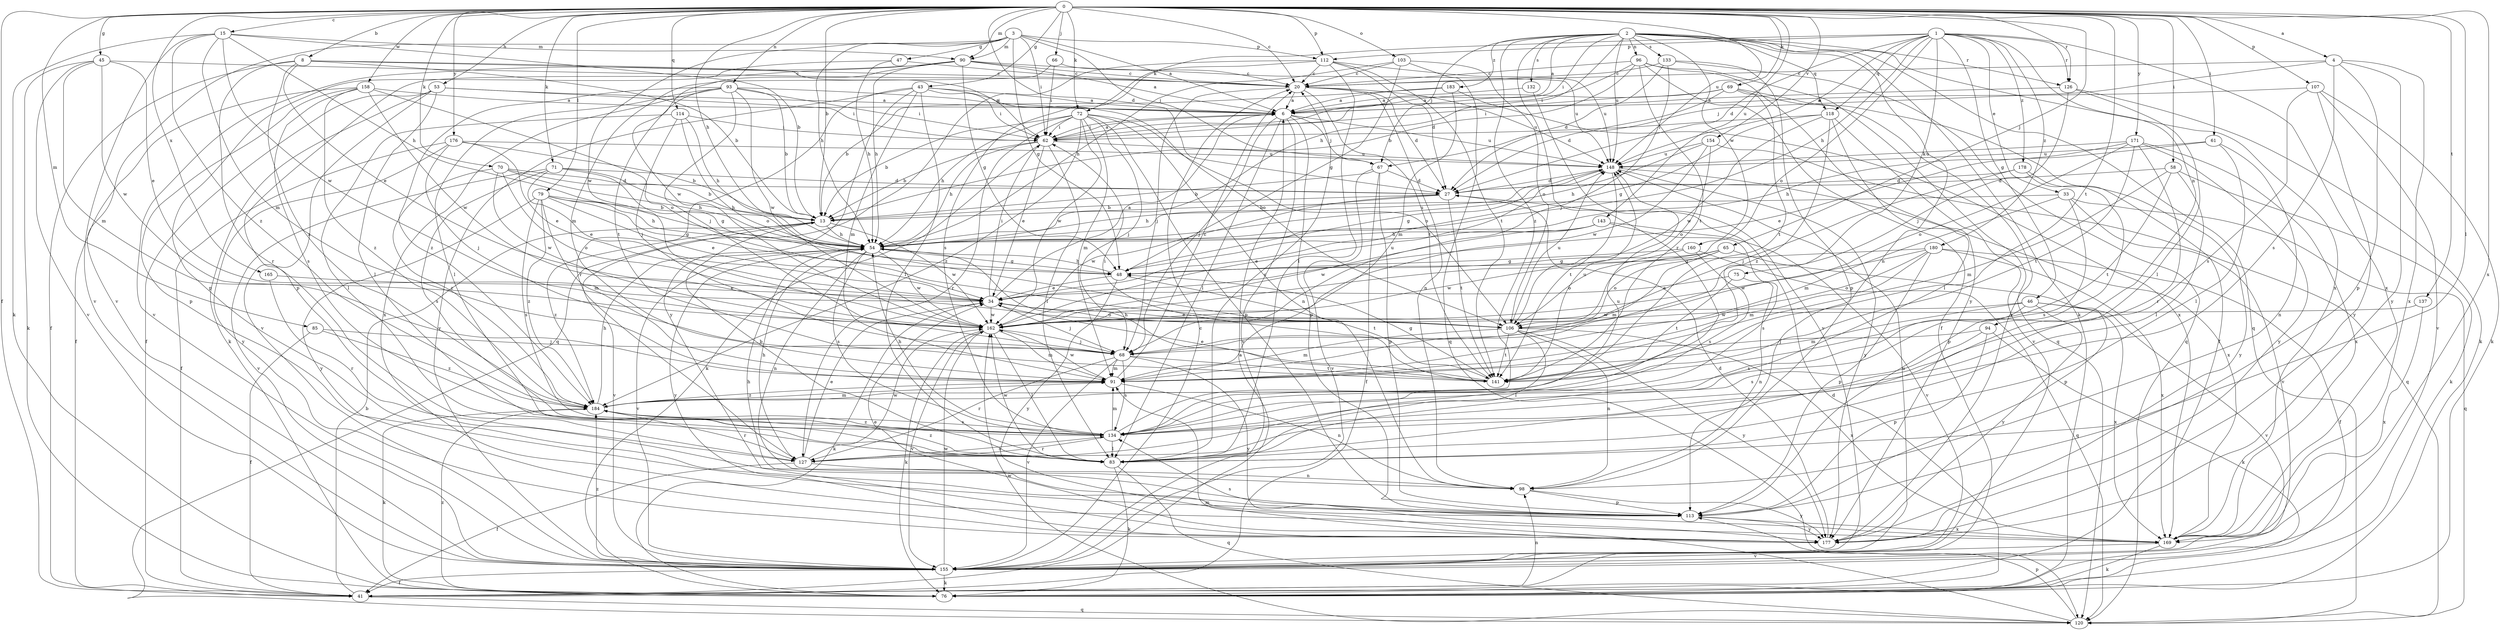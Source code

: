 strict digraph  {
0;
1;
2;
3;
4;
6;
8;
13;
15;
20;
27;
33;
34;
41;
43;
45;
46;
47;
48;
53;
54;
58;
61;
62;
65;
66;
67;
68;
69;
70;
71;
72;
75;
76;
79;
83;
85;
90;
91;
93;
94;
96;
98;
103;
106;
107;
112;
113;
114;
118;
120;
126;
127;
132;
133;
134;
137;
141;
143;
148;
154;
155;
158;
160;
162;
165;
169;
171;
176;
177;
178;
180;
183;
184;
0 -> 4  [label=a];
0 -> 8  [label=b];
0 -> 13  [label=b];
0 -> 15  [label=c];
0 -> 20  [label=c];
0 -> 27  [label=d];
0 -> 41  [label=f];
0 -> 43  [label=g];
0 -> 45  [label=g];
0 -> 53  [label=h];
0 -> 54  [label=h];
0 -> 58  [label=i];
0 -> 61  [label=i];
0 -> 65  [label=j];
0 -> 66  [label=j];
0 -> 69  [label=k];
0 -> 70  [label=k];
0 -> 71  [label=k];
0 -> 72  [label=k];
0 -> 79  [label=l];
0 -> 83  [label=l];
0 -> 85  [label=m];
0 -> 90  [label=m];
0 -> 93  [label=n];
0 -> 103  [label=o];
0 -> 107  [label=p];
0 -> 112  [label=p];
0 -> 114  [label=q];
0 -> 126  [label=r];
0 -> 137  [label=t];
0 -> 141  [label=t];
0 -> 143  [label=u];
0 -> 148  [label=u];
0 -> 154  [label=v];
0 -> 158  [label=w];
0 -> 165  [label=x];
0 -> 169  [label=x];
0 -> 171  [label=y];
0 -> 176  [label=y];
1 -> 27  [label=d];
1 -> 33  [label=e];
1 -> 46  [label=g];
1 -> 54  [label=h];
1 -> 72  [label=k];
1 -> 75  [label=k];
1 -> 94  [label=n];
1 -> 106  [label=o];
1 -> 112  [label=p];
1 -> 118  [label=q];
1 -> 126  [label=r];
1 -> 148  [label=u];
1 -> 169  [label=x];
1 -> 178  [label=z];
1 -> 180  [label=z];
2 -> 6  [label=a];
2 -> 54  [label=h];
2 -> 62  [label=i];
2 -> 67  [label=j];
2 -> 76  [label=k];
2 -> 96  [label=n];
2 -> 98  [label=n];
2 -> 118  [label=q];
2 -> 120  [label=q];
2 -> 126  [label=r];
2 -> 127  [label=r];
2 -> 132  [label=s];
2 -> 133  [label=s];
2 -> 148  [label=u];
2 -> 160  [label=w];
2 -> 169  [label=x];
2 -> 183  [label=z];
2 -> 184  [label=z];
3 -> 6  [label=a];
3 -> 47  [label=g];
3 -> 48  [label=g];
3 -> 54  [label=h];
3 -> 62  [label=i];
3 -> 67  [label=j];
3 -> 90  [label=m];
3 -> 112  [label=p];
3 -> 155  [label=v];
3 -> 162  [label=w];
4 -> 20  [label=c];
4 -> 67  [label=j];
4 -> 113  [label=p];
4 -> 134  [label=s];
4 -> 169  [label=x];
4 -> 177  [label=y];
6 -> 62  [label=i];
6 -> 67  [label=j];
6 -> 68  [label=j];
6 -> 83  [label=l];
6 -> 113  [label=p];
6 -> 148  [label=u];
6 -> 155  [label=v];
8 -> 13  [label=b];
8 -> 20  [label=c];
8 -> 34  [label=e];
8 -> 41  [label=f];
8 -> 62  [label=i];
8 -> 127  [label=r];
8 -> 184  [label=z];
13 -> 54  [label=h];
13 -> 155  [label=v];
13 -> 162  [label=w];
13 -> 184  [label=z];
15 -> 13  [label=b];
15 -> 54  [label=h];
15 -> 76  [label=k];
15 -> 90  [label=m];
15 -> 91  [label=m];
15 -> 155  [label=v];
15 -> 162  [label=w];
15 -> 184  [label=z];
20 -> 6  [label=a];
20 -> 27  [label=d];
20 -> 68  [label=j];
20 -> 98  [label=n];
20 -> 141  [label=t];
20 -> 148  [label=u];
27 -> 13  [label=b];
27 -> 54  [label=h];
27 -> 141  [label=t];
27 -> 162  [label=w];
33 -> 13  [label=b];
33 -> 91  [label=m];
33 -> 120  [label=q];
33 -> 134  [label=s];
33 -> 155  [label=v];
34 -> 6  [label=a];
34 -> 62  [label=i];
34 -> 68  [label=j];
34 -> 76  [label=k];
34 -> 106  [label=o];
34 -> 162  [label=w];
41 -> 6  [label=a];
41 -> 13  [label=b];
41 -> 98  [label=n];
41 -> 120  [label=q];
43 -> 6  [label=a];
43 -> 62  [label=i];
43 -> 83  [label=l];
43 -> 91  [label=m];
43 -> 106  [label=o];
43 -> 127  [label=r];
43 -> 155  [label=v];
43 -> 177  [label=y];
45 -> 20  [label=c];
45 -> 34  [label=e];
45 -> 76  [label=k];
45 -> 91  [label=m];
45 -> 155  [label=v];
45 -> 162  [label=w];
46 -> 91  [label=m];
46 -> 134  [label=s];
46 -> 155  [label=v];
46 -> 162  [label=w];
46 -> 169  [label=x];
46 -> 177  [label=y];
47 -> 20  [label=c];
47 -> 54  [label=h];
47 -> 113  [label=p];
48 -> 34  [label=e];
48 -> 54  [label=h];
48 -> 141  [label=t];
48 -> 177  [label=y];
53 -> 6  [label=a];
53 -> 41  [label=f];
53 -> 62  [label=i];
53 -> 76  [label=k];
53 -> 83  [label=l];
53 -> 155  [label=v];
54 -> 48  [label=g];
54 -> 98  [label=n];
54 -> 134  [label=s];
54 -> 148  [label=u];
54 -> 155  [label=v];
54 -> 162  [label=w];
54 -> 177  [label=y];
58 -> 27  [label=d];
58 -> 76  [label=k];
58 -> 83  [label=l];
58 -> 91  [label=m];
58 -> 141  [label=t];
61 -> 34  [label=e];
61 -> 83  [label=l];
61 -> 98  [label=n];
61 -> 148  [label=u];
62 -> 6  [label=a];
62 -> 13  [label=b];
62 -> 34  [label=e];
62 -> 54  [label=h];
62 -> 76  [label=k];
62 -> 83  [label=l];
62 -> 148  [label=u];
65 -> 48  [label=g];
65 -> 91  [label=m];
65 -> 106  [label=o];
65 -> 113  [label=p];
65 -> 162  [label=w];
66 -> 20  [label=c];
66 -> 62  [label=i];
66 -> 91  [label=m];
67 -> 13  [label=b];
67 -> 27  [label=d];
67 -> 41  [label=f];
67 -> 113  [label=p];
67 -> 155  [label=v];
68 -> 91  [label=m];
68 -> 127  [label=r];
68 -> 134  [label=s];
68 -> 141  [label=t];
68 -> 155  [label=v];
68 -> 177  [label=y];
69 -> 6  [label=a];
69 -> 27  [label=d];
69 -> 41  [label=f];
69 -> 62  [label=i];
69 -> 141  [label=t];
69 -> 177  [label=y];
70 -> 13  [label=b];
70 -> 27  [label=d];
70 -> 54  [label=h];
70 -> 106  [label=o];
70 -> 162  [label=w];
70 -> 184  [label=z];
71 -> 27  [label=d];
71 -> 34  [label=e];
71 -> 48  [label=g];
71 -> 54  [label=h];
71 -> 134  [label=s];
71 -> 155  [label=v];
72 -> 13  [label=b];
72 -> 54  [label=h];
72 -> 62  [label=i];
72 -> 68  [label=j];
72 -> 91  [label=m];
72 -> 98  [label=n];
72 -> 106  [label=o];
72 -> 113  [label=p];
72 -> 127  [label=r];
72 -> 162  [label=w];
72 -> 184  [label=z];
75 -> 34  [label=e];
75 -> 98  [label=n];
75 -> 141  [label=t];
76 -> 27  [label=d];
76 -> 184  [label=z];
79 -> 13  [label=b];
79 -> 34  [label=e];
79 -> 48  [label=g];
79 -> 54  [label=h];
79 -> 91  [label=m];
79 -> 134  [label=s];
79 -> 177  [label=y];
79 -> 184  [label=z];
83 -> 13  [label=b];
83 -> 20  [label=c];
83 -> 76  [label=k];
83 -> 120  [label=q];
83 -> 162  [label=w];
83 -> 184  [label=z];
85 -> 41  [label=f];
85 -> 68  [label=j];
85 -> 184  [label=z];
90 -> 6  [label=a];
90 -> 20  [label=c];
90 -> 48  [label=g];
90 -> 54  [label=h];
90 -> 113  [label=p];
90 -> 148  [label=u];
90 -> 155  [label=v];
90 -> 162  [label=w];
91 -> 20  [label=c];
91 -> 98  [label=n];
91 -> 162  [label=w];
91 -> 184  [label=z];
93 -> 6  [label=a];
93 -> 13  [label=b];
93 -> 62  [label=i];
93 -> 68  [label=j];
93 -> 83  [label=l];
93 -> 141  [label=t];
93 -> 162  [label=w];
93 -> 169  [label=x];
93 -> 184  [label=z];
94 -> 68  [label=j];
94 -> 76  [label=k];
94 -> 113  [label=p];
94 -> 134  [label=s];
96 -> 13  [label=b];
96 -> 20  [label=c];
96 -> 41  [label=f];
96 -> 62  [label=i];
96 -> 120  [label=q];
96 -> 141  [label=t];
96 -> 177  [label=y];
98 -> 113  [label=p];
98 -> 177  [label=y];
103 -> 20  [label=c];
103 -> 48  [label=g];
103 -> 54  [label=h];
103 -> 106  [label=o];
103 -> 120  [label=q];
106 -> 34  [label=e];
106 -> 83  [label=l];
106 -> 91  [label=m];
106 -> 98  [label=n];
106 -> 141  [label=t];
106 -> 148  [label=u];
106 -> 169  [label=x];
106 -> 177  [label=y];
107 -> 6  [label=a];
107 -> 76  [label=k];
107 -> 134  [label=s];
107 -> 155  [label=v];
107 -> 177  [label=y];
112 -> 20  [label=c];
112 -> 27  [label=d];
112 -> 83  [label=l];
112 -> 120  [label=q];
112 -> 134  [label=s];
112 -> 141  [label=t];
112 -> 148  [label=u];
113 -> 54  [label=h];
113 -> 169  [label=x];
113 -> 177  [label=y];
114 -> 54  [label=h];
114 -> 62  [label=i];
114 -> 68  [label=j];
114 -> 83  [label=l];
114 -> 106  [label=o];
118 -> 48  [label=g];
118 -> 62  [label=i];
118 -> 83  [label=l];
118 -> 155  [label=v];
118 -> 162  [label=w];
118 -> 184  [label=z];
120 -> 91  [label=m];
120 -> 113  [label=p];
120 -> 162  [label=w];
126 -> 6  [label=a];
126 -> 68  [label=j];
126 -> 76  [label=k];
126 -> 83  [label=l];
127 -> 34  [label=e];
127 -> 41  [label=f];
127 -> 54  [label=h];
127 -> 98  [label=n];
127 -> 134  [label=s];
127 -> 162  [label=w];
132 -> 6  [label=a];
132 -> 155  [label=v];
133 -> 20  [label=c];
133 -> 27  [label=d];
133 -> 68  [label=j];
133 -> 113  [label=p];
133 -> 120  [label=q];
134 -> 54  [label=h];
134 -> 83  [label=l];
134 -> 91  [label=m];
134 -> 127  [label=r];
134 -> 148  [label=u];
134 -> 184  [label=z];
137 -> 162  [label=w];
137 -> 169  [label=x];
141 -> 34  [label=e];
141 -> 48  [label=g];
141 -> 54  [label=h];
141 -> 62  [label=i];
141 -> 148  [label=u];
143 -> 34  [label=e];
143 -> 54  [label=h];
143 -> 134  [label=s];
143 -> 155  [label=v];
143 -> 162  [label=w];
148 -> 27  [label=d];
148 -> 48  [label=g];
148 -> 141  [label=t];
148 -> 169  [label=x];
148 -> 177  [label=y];
154 -> 54  [label=h];
154 -> 106  [label=o];
154 -> 120  [label=q];
154 -> 148  [label=u];
154 -> 162  [label=w];
155 -> 20  [label=c];
155 -> 41  [label=f];
155 -> 76  [label=k];
155 -> 148  [label=u];
155 -> 162  [label=w];
155 -> 184  [label=z];
158 -> 6  [label=a];
158 -> 41  [label=f];
158 -> 106  [label=o];
158 -> 113  [label=p];
158 -> 134  [label=s];
158 -> 162  [label=w];
158 -> 184  [label=z];
160 -> 48  [label=g];
160 -> 106  [label=o];
160 -> 120  [label=q];
160 -> 134  [label=s];
162 -> 68  [label=j];
162 -> 76  [label=k];
162 -> 83  [label=l];
162 -> 91  [label=m];
162 -> 148  [label=u];
162 -> 155  [label=v];
165 -> 34  [label=e];
165 -> 127  [label=r];
169 -> 76  [label=k];
169 -> 134  [label=s];
169 -> 155  [label=v];
171 -> 54  [label=h];
171 -> 106  [label=o];
171 -> 127  [label=r];
171 -> 141  [label=t];
171 -> 148  [label=u];
171 -> 169  [label=x];
171 -> 177  [label=y];
176 -> 13  [label=b];
176 -> 34  [label=e];
176 -> 41  [label=f];
176 -> 68  [label=j];
176 -> 148  [label=u];
176 -> 177  [label=y];
177 -> 27  [label=d];
177 -> 34  [label=e];
178 -> 27  [label=d];
178 -> 68  [label=j];
178 -> 113  [label=p];
178 -> 177  [label=y];
180 -> 41  [label=f];
180 -> 48  [label=g];
180 -> 91  [label=m];
180 -> 106  [label=o];
180 -> 113  [label=p];
180 -> 162  [label=w];
180 -> 169  [label=x];
183 -> 6  [label=a];
183 -> 13  [label=b];
183 -> 91  [label=m];
183 -> 169  [label=x];
184 -> 54  [label=h];
184 -> 76  [label=k];
184 -> 91  [label=m];
184 -> 127  [label=r];
184 -> 134  [label=s];
}
